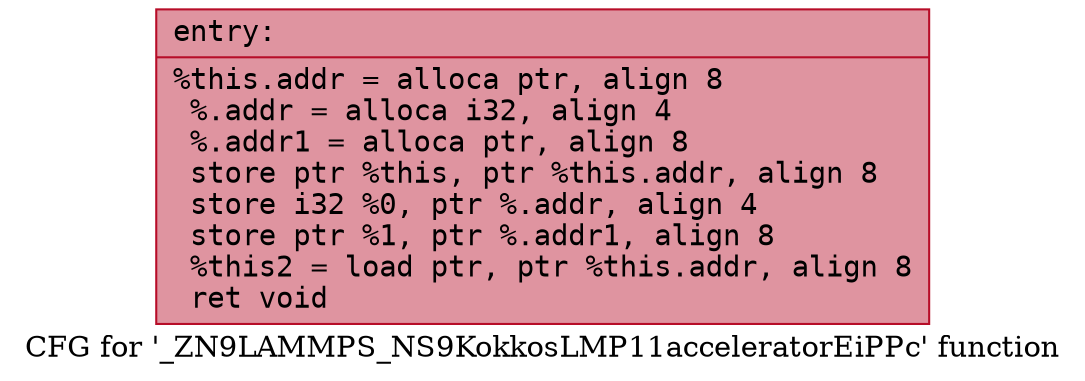 digraph "CFG for '_ZN9LAMMPS_NS9KokkosLMP11acceleratorEiPPc' function" {
	label="CFG for '_ZN9LAMMPS_NS9KokkosLMP11acceleratorEiPPc' function";

	Node0x5628737bef20 [shape=record,color="#b70d28ff", style=filled, fillcolor="#b70d2870" fontname="Courier",label="{entry:\l|  %this.addr = alloca ptr, align 8\l  %.addr = alloca i32, align 4\l  %.addr1 = alloca ptr, align 8\l  store ptr %this, ptr %this.addr, align 8\l  store i32 %0, ptr %.addr, align 4\l  store ptr %1, ptr %.addr1, align 8\l  %this2 = load ptr, ptr %this.addr, align 8\l  ret void\l}"];
}
